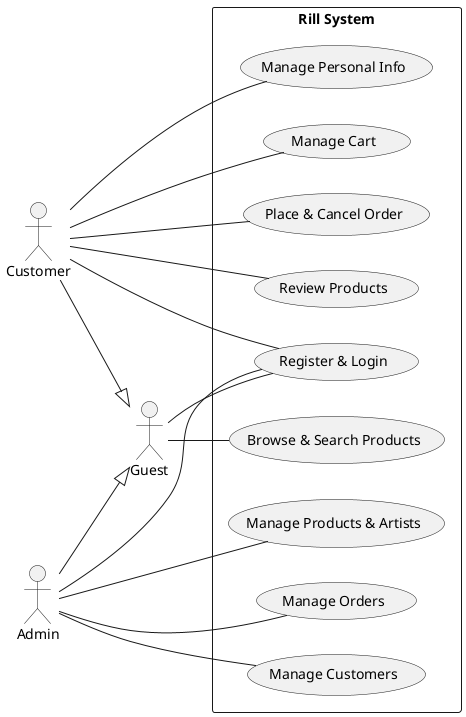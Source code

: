 @startuml
left to right direction

actor Guest
actor Customer
actor Admin

rectangle "Rill System" {
  usecase "Register & Login" as UC_Auth
  usecase "Manage Personal Info" as UC_Profile
  usecase "Browse & Search Products" as UC_Browse
  usecase "Manage Cart" as UC_Cart
  usecase "Place & Cancel Order" as UC_Order
  usecase "Review Products" as UC_Review
  usecase "Manage Products & Artists" as UC_Admin_Product
  usecase "Manage Orders" as UC_Admin_Order
  usecase "Manage Customers" as UC_Admin_Customer
}

' Actor Relationships
Customer --|> Guest
Admin --|> Guest

' Guest Use Cases
Guest -- UC_Auth
Guest -- UC_Browse

' Customer Use Cases
Customer -- UC_Auth
Customer -- UC_Profile
Customer -- UC_Cart
Customer -- UC_Order
Customer -- UC_Review

' Admin Use Cases
Admin -- UC_Auth
Admin -- UC_Admin_Product
Admin -- UC_Admin_Order
Admin -- UC_Admin_Customer

@enduml
